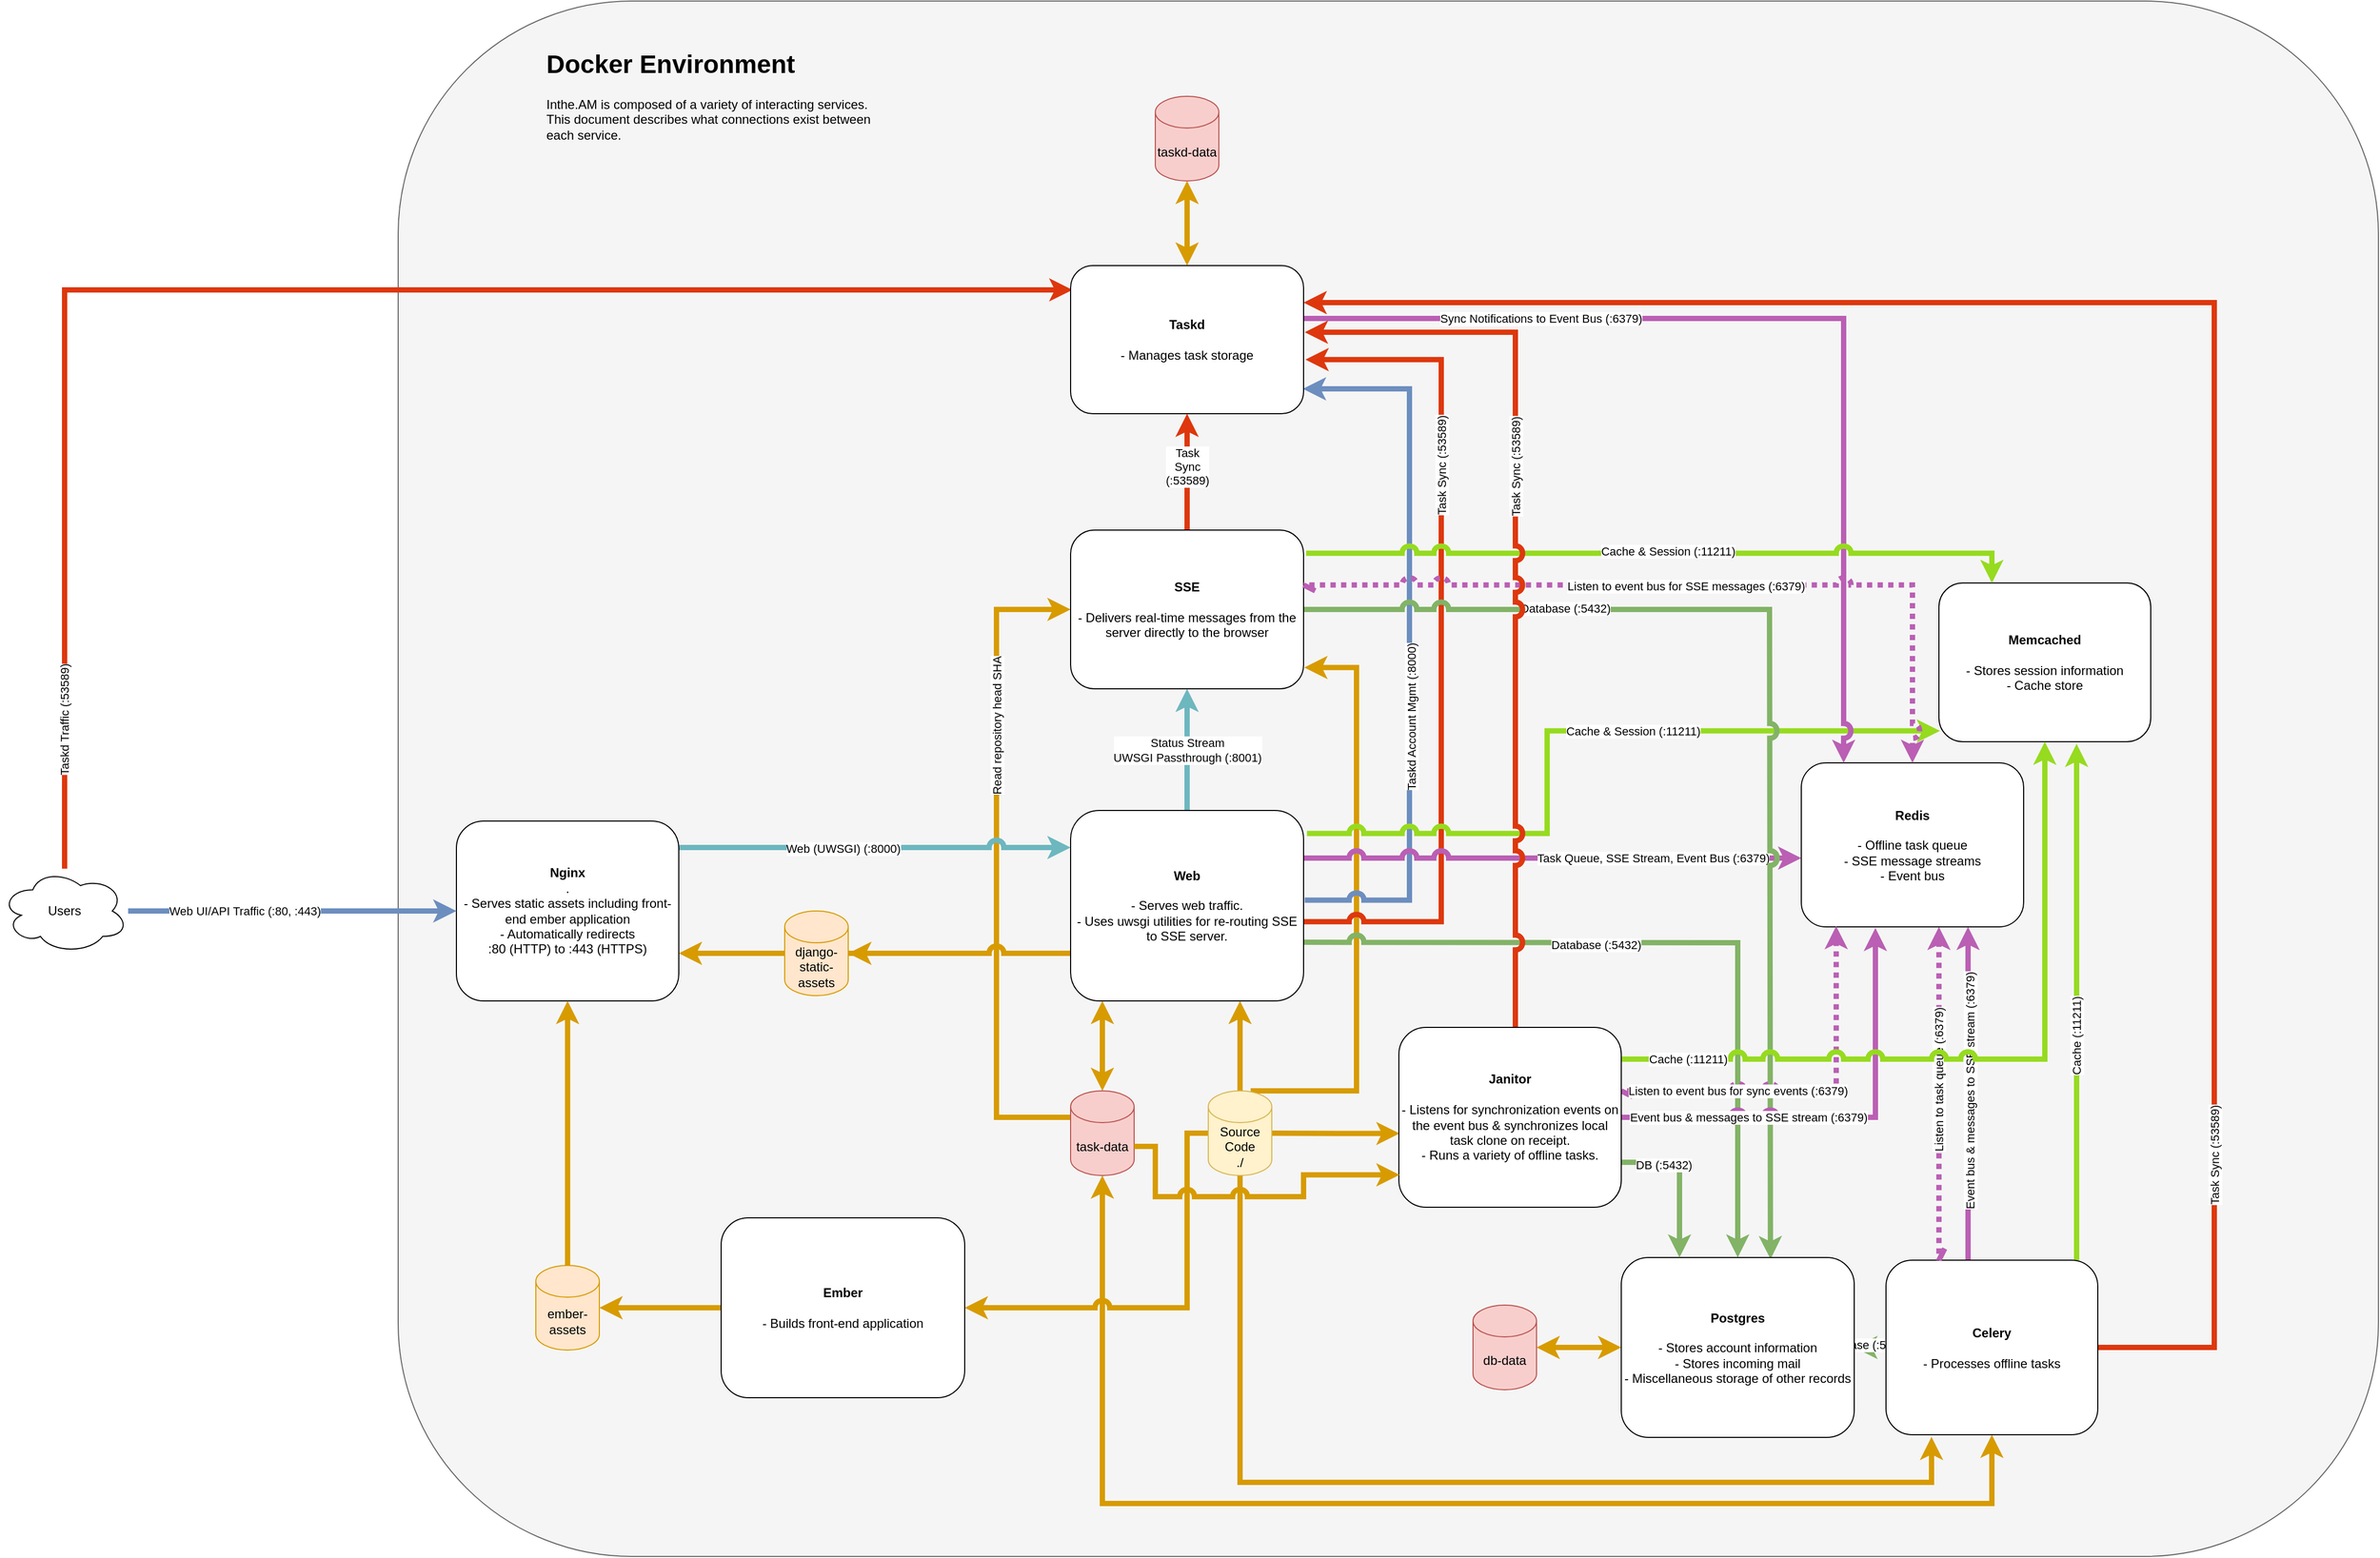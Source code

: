 <mxfile version="13.7.3" type="device"><diagram id="iLpxMVdcZX5njIN2VZt9" name="Page-1"><mxGraphModel dx="1831" dy="1663" grid="1" gridSize="10" guides="1" tooltips="1" connect="1" arrows="1" fold="1" page="1" pageScale="1" pageWidth="850" pageHeight="1100" math="0" shadow="0"><root><mxCell id="0"/><mxCell id="1" parent="0"/><mxCell id="GPJ3G2Bc2b333tE8UDa2-86" value="" style="rounded=1;whiteSpace=wrap;html=1;strokeColor=#666666;fillColor=#f5f5f5;fontColor=#333333;" parent="1" vertex="1"><mxGeometry x="-425" y="-1070" width="1870" height="1470" as="geometry"/></mxCell><mxCell id="GPJ3G2Bc2b333tE8UDa2-40" style="edgeStyle=elbowEdgeStyle;rounded=0;orthogonalLoop=1;jettySize=auto;html=1;entryX=1.003;entryY=0.866;entryDx=0;entryDy=0;entryPerimeter=0;startArrow=none;startFill=0;endArrow=classic;endFill=1;strokeWidth=5;fillColor=#ffe6cc;strokeColor=#d79b00;exitX=0.667;exitY=0;exitDx=0;exitDy=0;exitPerimeter=0;jumpStyle=arc;" parent="1" source="GPJ3G2Bc2b333tE8UDa2-30" target="GPJ3G2Bc2b333tE8UDa2-25" edge="1"><mxGeometry relative="1" as="geometry"><Array as="points"><mxPoint x="480" y="-90"/><mxPoint x="480" y="-80"/><mxPoint x="450" y="-460"/><mxPoint x="480" y="-400"/></Array></mxGeometry></mxCell><mxCell id="GPJ3G2Bc2b333tE8UDa2-78" style="edgeStyle=orthogonalEdgeStyle;rounded=0;sketch=0;orthogonalLoop=1;jettySize=auto;html=1;entryX=0.997;entryY=0.832;entryDx=0;entryDy=0;entryPerimeter=0;shadow=0;startArrow=none;startFill=0;endArrow=classic;endFill=1;strokeWidth=5;exitX=1.005;exitY=0.471;exitDx=0;exitDy=0;exitPerimeter=0;fillColor=#dae8fc;strokeColor=#6c8ebf;jumpStyle=arc;" parent="1" source="GPJ3G2Bc2b333tE8UDa2-10" target="GPJ3G2Bc2b333tE8UDa2-71" edge="1"><mxGeometry relative="1" as="geometry"><Array as="points"><mxPoint x="530" y="-220"/><mxPoint x="530" y="-703"/></Array></mxGeometry></mxCell><mxCell id="GPJ3G2Bc2b333tE8UDa2-79" value="Taskd Account Mgmt (:8000)" style="edgeLabel;html=1;align=center;verticalAlign=middle;resizable=0;points=[];horizontal=0;" parent="GPJ3G2Bc2b333tE8UDa2-78" vertex="1" connectable="0"><mxGeometry x="-0.204" y="-2" relative="1" as="geometry"><mxPoint as="offset"/></mxGeometry></mxCell><mxCell id="GPJ3G2Bc2b333tE8UDa2-76" style="edgeStyle=orthogonalEdgeStyle;rounded=0;sketch=0;orthogonalLoop=1;jettySize=auto;html=1;shadow=0;startArrow=classic;startFill=1;endArrow=none;endFill=0;strokeWidth=5;exitX=1.008;exitY=0.635;exitDx=0;exitDy=0;fillColor=#60a917;strokeColor=#DE370D;exitPerimeter=0;jumpStyle=arc;entryX=0.996;entryY=0.584;entryDx=0;entryDy=0;entryPerimeter=0;" parent="1" source="GPJ3G2Bc2b333tE8UDa2-71" target="GPJ3G2Bc2b333tE8UDa2-10" edge="1"><mxGeometry relative="1" as="geometry"><Array as="points"><mxPoint x="560" y="-731"/><mxPoint x="560" y="-200"/></Array><mxPoint x="435" y="-200" as="targetPoint"/></mxGeometry></mxCell><mxCell id="GPJ3G2Bc2b333tE8UDa2-77" value="Task Sync (:53589)" style="edgeLabel;html=1;align=center;verticalAlign=middle;resizable=0;points=[];horizontal=0;" parent="GPJ3G2Bc2b333tE8UDa2-76" vertex="1" connectable="0"><mxGeometry x="-0.258" y="-4" relative="1" as="geometry"><mxPoint x="4.0" y="-64.66" as="offset"/></mxGeometry></mxCell><mxCell id="GPJ3G2Bc2b333tE8UDa2-67" style="edgeStyle=orthogonalEdgeStyle;rounded=0;sketch=0;orthogonalLoop=1;jettySize=auto;html=1;entryX=0.5;entryY=1;entryDx=0;entryDy=0;entryPerimeter=0;shadow=0;startArrow=classic;startFill=1;endArrow=classic;endFill=1;strokeWidth=5;fillColor=#ffe6cc;strokeColor=#d79b00;exitX=0.5;exitY=1;exitDx=0;exitDy=0;jumpStyle=arc;" parent="1" source="GPJ3G2Bc2b333tE8UDa2-42" target="GPJ3G2Bc2b333tE8UDa2-27" edge="1"><mxGeometry relative="1" as="geometry"><Array as="points"><mxPoint x="1080" y="350"/><mxPoint x="240" y="350"/></Array></mxGeometry></mxCell><mxCell id="GPJ3G2Bc2b333tE8UDa2-66" style="edgeStyle=orthogonalEdgeStyle;rounded=0;sketch=0;orthogonalLoop=1;jettySize=auto;html=1;shadow=0;startArrow=none;startFill=0;endArrow=classic;endFill=1;strokeWidth=5;fillColor=#ffe6cc;strokeColor=#d79b00;exitX=0.5;exitY=1;exitDx=0;exitDy=0;exitPerimeter=0;entryX=0.215;entryY=1.012;entryDx=0;entryDy=0;entryPerimeter=0;jumpStyle=arc;" parent="1" source="GPJ3G2Bc2b333tE8UDa2-30" target="GPJ3G2Bc2b333tE8UDa2-42" edge="1"><mxGeometry relative="1" as="geometry"><Array as="points"><mxPoint x="370" y="330"/><mxPoint x="1023" y="330"/></Array></mxGeometry></mxCell><mxCell id="GPJ3G2Bc2b333tE8UDa2-39" style="edgeStyle=elbowEdgeStyle;rounded=0;orthogonalLoop=1;jettySize=auto;html=1;startArrow=none;startFill=0;endArrow=classic;endFill=1;strokeWidth=5;fillColor=#ffe6cc;strokeColor=#d79b00;jumpStyle=arc;" parent="1" target="GPJ3G2Bc2b333tE8UDa2-25" edge="1"><mxGeometry relative="1" as="geometry"><mxPoint x="190" y="-470" as="targetPoint"/><mxPoint x="250" y="-15" as="sourcePoint"/><Array as="points"><mxPoint x="140" y="-65"/><mxPoint x="80" y="-65"/><mxPoint x="260" y="-375"/><mxPoint x="170" y="-75"/><mxPoint x="140" y="-355"/></Array></mxGeometry></mxCell><mxCell id="GPJ3G2Bc2b333tE8UDa2-89" value="Read repository head SHA" style="edgeLabel;html=1;align=center;verticalAlign=middle;resizable=0;points=[];horizontal=0;" parent="GPJ3G2Bc2b333tE8UDa2-39" vertex="1" connectable="0"><mxGeometry x="-0.33" y="5" relative="1" as="geometry"><mxPoint x="5" y="-259" as="offset"/></mxGeometry></mxCell><mxCell id="GPJ3G2Bc2b333tE8UDa2-11" style="edgeStyle=elbowEdgeStyle;rounded=0;orthogonalLoop=1;jettySize=auto;html=1;strokeWidth=5;fillColor=#dae8fc;startArrow=none;startFill=0;strokeColor=#6DB7BF;jumpStyle=arc;" parent="1" source="GPJ3G2Bc2b333tE8UDa2-5" target="GPJ3G2Bc2b333tE8UDa2-10" edge="1"><mxGeometry relative="1" as="geometry"><Array as="points"><mxPoint x="60" y="-270"/></Array></mxGeometry></mxCell><mxCell id="GPJ3G2Bc2b333tE8UDa2-12" value="Web (UWSGI) (:8000)" style="edgeLabel;html=1;align=center;verticalAlign=middle;resizable=0;points=[];" parent="GPJ3G2Bc2b333tE8UDa2-11" vertex="1" connectable="0"><mxGeometry x="-0.317" y="-1" relative="1" as="geometry"><mxPoint x="28.33" as="offset"/></mxGeometry></mxCell><mxCell id="GPJ3G2Bc2b333tE8UDa2-21" style="edgeStyle=elbowEdgeStyle;rounded=0;orthogonalLoop=1;jettySize=auto;html=1;strokeWidth=5;endArrow=none;endFill=0;startArrow=classic;startFill=1;fillColor=#ffe6cc;strokeColor=#d79b00;" parent="1" source="GPJ3G2Bc2b333tE8UDa2-5" target="GPJ3G2Bc2b333tE8UDa2-19" edge="1"><mxGeometry relative="1" as="geometry"><Array as="points"><mxPoint x="30" y="-170"/></Array></mxGeometry></mxCell><mxCell id="GPJ3G2Bc2b333tE8UDa2-5" value="&lt;b&gt;Nginx&lt;/b&gt;&lt;br&gt;.&lt;br&gt;- Serves static assets including front-end ember application&lt;br&gt;- Automatically redirects&lt;br&gt;:80 (HTTP) to :443 (HTTPS)" style="rounded=1;whiteSpace=wrap;html=1;" parent="1" vertex="1"><mxGeometry x="-370" y="-295" width="210" height="170" as="geometry"/></mxCell><mxCell id="GPJ3G2Bc2b333tE8UDa2-7" style="edgeStyle=elbowEdgeStyle;rounded=0;orthogonalLoop=1;jettySize=auto;html=1;strokeWidth=5;fillColor=#dae8fc;strokeColor=#6c8ebf;startArrow=none;startFill=0;" parent="1" source="GPJ3G2Bc2b333tE8UDa2-6" target="GPJ3G2Bc2b333tE8UDa2-5" edge="1"><mxGeometry relative="1" as="geometry"/></mxCell><mxCell id="GPJ3G2Bc2b333tE8UDa2-8" value="Web UI/API Traffic (:80, :443)" style="edgeLabel;html=1;align=center;verticalAlign=middle;resizable=0;points=[];" parent="GPJ3G2Bc2b333tE8UDa2-7" vertex="1" connectable="0"><mxGeometry x="-0.357" y="2" relative="1" as="geometry"><mxPoint x="10.57" y="2" as="offset"/></mxGeometry></mxCell><mxCell id="GPJ3G2Bc2b333tE8UDa2-74" style="edgeStyle=orthogonalEdgeStyle;rounded=0;sketch=0;orthogonalLoop=1;jettySize=auto;html=1;entryX=0.008;entryY=0.164;entryDx=0;entryDy=0;shadow=0;startArrow=none;startFill=0;endArrow=classic;endFill=1;strokeWidth=5;fillColor=#60a917;strokeColor=#DE370D;entryPerimeter=0;" parent="1" source="GPJ3G2Bc2b333tE8UDa2-6" target="GPJ3G2Bc2b333tE8UDa2-71" edge="1"><mxGeometry relative="1" as="geometry"><Array as="points"><mxPoint x="-740" y="-797"/></Array></mxGeometry></mxCell><mxCell id="GPJ3G2Bc2b333tE8UDa2-75" value="Taskd Traffic (:53589)" style="edgeLabel;html=1;align=center;verticalAlign=middle;resizable=0;points=[];horizontal=0;" parent="GPJ3G2Bc2b333tE8UDa2-74" vertex="1" connectable="0"><mxGeometry x="-0.31" y="-275" relative="1" as="geometry"><mxPoint x="-275.06" y="376.44" as="offset"/></mxGeometry></mxCell><mxCell id="GPJ3G2Bc2b333tE8UDa2-6" value="Users" style="ellipse;shape=cloud;whiteSpace=wrap;html=1;" parent="1" vertex="1"><mxGeometry x="-800" y="-250" width="120" height="80" as="geometry"/></mxCell><mxCell id="GPJ3G2Bc2b333tE8UDa2-24" style="edgeStyle=elbowEdgeStyle;rounded=0;orthogonalLoop=1;jettySize=auto;html=1;startArrow=none;startFill=0;endArrow=classic;endFill=1;strokeWidth=5;fillColor=#ffe6cc;strokeColor=#d79b00;exitX=0;exitY=0.75;exitDx=0;exitDy=0;jumpStyle=arc;" parent="1" source="GPJ3G2Bc2b333tE8UDa2-10" target="GPJ3G2Bc2b333tE8UDa2-19" edge="1"><mxGeometry relative="1" as="geometry"/></mxCell><mxCell id="GPJ3G2Bc2b333tE8UDa2-26" value="Status Stream&lt;br&gt;UWSGI Passthrough (:8001)" style="edgeStyle=elbowEdgeStyle;rounded=0;orthogonalLoop=1;jettySize=auto;html=1;startArrow=none;startFill=0;endArrow=classic;strokeWidth=5;fillColor=#dae8fc;strokeColor=#6DB7BF;" parent="1" source="GPJ3G2Bc2b333tE8UDa2-10" target="GPJ3G2Bc2b333tE8UDa2-25" edge="1"><mxGeometry relative="1" as="geometry"/></mxCell><mxCell id="GPJ3G2Bc2b333tE8UDa2-29" style="edgeStyle=elbowEdgeStyle;rounded=0;orthogonalLoop=1;jettySize=auto;html=1;startArrow=classic;startFill=1;endArrow=classic;endFill=1;strokeWidth=5;fillColor=#ffe6cc;strokeColor=#d79b00;" parent="1" source="GPJ3G2Bc2b333tE8UDa2-10" target="GPJ3G2Bc2b333tE8UDa2-27" edge="1"><mxGeometry relative="1" as="geometry"/></mxCell><mxCell id="GPJ3G2Bc2b333tE8UDa2-31" style="edgeStyle=elbowEdgeStyle;rounded=0;orthogonalLoop=1;jettySize=auto;html=1;startArrow=classic;startFill=1;endArrow=none;endFill=0;strokeWidth=5;fillColor=#ffe6cc;strokeColor=#d79b00;" parent="1" source="GPJ3G2Bc2b333tE8UDa2-10" target="GPJ3G2Bc2b333tE8UDa2-30" edge="1"><mxGeometry relative="1" as="geometry"/></mxCell><mxCell id="GPJ3G2Bc2b333tE8UDa2-33" style="rounded=0;orthogonalLoop=1;jettySize=auto;html=1;startArrow=none;startFill=0;endArrow=classic;endFill=1;strokeWidth=5;fillColor=#b0e3e6;strokeColor=#96DB1F;edgeStyle=orthogonalEdgeStyle;entryX=0.005;entryY=0.932;entryDx=0;entryDy=0;exitX=1.011;exitY=0.14;exitDx=0;exitDy=0;exitPerimeter=0;elbow=vertical;entryPerimeter=0;jumpStyle=arc;" parent="1" target="GPJ3G2Bc2b333tE8UDa2-32" edge="1"><mxGeometry relative="1" as="geometry"><mxPoint x="433.22" y="-283.3" as="sourcePoint"/><mxPoint x="690.0" y="-470.0" as="targetPoint"/><Array as="points"><mxPoint x="660" y="-283"/><mxPoint x="660" y="-380"/></Array></mxGeometry></mxCell><mxCell id="GPJ3G2Bc2b333tE8UDa2-34" value="Cache &amp;amp; Session (:11211)" style="edgeLabel;html=1;align=center;verticalAlign=middle;resizable=0;points=[];horizontal=1;" parent="GPJ3G2Bc2b333tE8UDa2-33" vertex="1" connectable="0"><mxGeometry x="0.131" y="2" relative="1" as="geometry"><mxPoint x="11.26" y="2.18" as="offset"/></mxGeometry></mxCell><mxCell id="GPJ3G2Bc2b333tE8UDa2-53" style="edgeStyle=elbowEdgeStyle;rounded=0;sketch=0;orthogonalLoop=1;jettySize=auto;html=1;shadow=0;startArrow=none;startFill=0;endArrow=classic;endFill=1;strokeWidth=5;fillColor=#d0cee2;strokeColor=#BA5FB4;jumpStyle=arc;" parent="1" source="GPJ3G2Bc2b333tE8UDa2-10" target="GPJ3G2Bc2b333tE8UDa2-45" edge="1"><mxGeometry relative="1" as="geometry"><mxPoint x="868" y="-215" as="targetPoint"/><Array as="points"><mxPoint x="800" y="-260"/><mxPoint x="830" y="-230"/><mxPoint x="790" y="-230"/></Array></mxGeometry></mxCell><mxCell id="GPJ3G2Bc2b333tE8UDa2-54" value="Task Queue, SSE Stream, Event Bus (:6379)" style="edgeLabel;html=1;align=center;verticalAlign=middle;resizable=0;points=[];horizontal=1;" parent="GPJ3G2Bc2b333tE8UDa2-53" vertex="1" connectable="0"><mxGeometry x="-0.149" y="1" relative="1" as="geometry"><mxPoint x="130" y="1.0" as="offset"/></mxGeometry></mxCell><mxCell id="GPJ3G2Bc2b333tE8UDa2-60" style="edgeStyle=orthogonalEdgeStyle;rounded=0;sketch=0;orthogonalLoop=1;jettySize=auto;html=1;entryX=0.5;entryY=0;entryDx=0;entryDy=0;shadow=0;startArrow=none;startFill=0;endArrow=classic;endFill=1;strokeWidth=5;fillColor=#d5e8d4;strokeColor=#82b366;exitX=0.998;exitY=0.692;exitDx=0;exitDy=0;exitPerimeter=0;jumpStyle=arc;" parent="1" source="GPJ3G2Bc2b333tE8UDa2-10" target="GPJ3G2Bc2b333tE8UDa2-58" edge="1"><mxGeometry relative="1" as="geometry"><Array as="points"><mxPoint x="431" y="-180"/><mxPoint x="840" y="-180"/></Array></mxGeometry></mxCell><mxCell id="GPJ3G2Bc2b333tE8UDa2-61" value="Database (:5432)" style="edgeLabel;html=1;align=center;verticalAlign=middle;resizable=0;points=[];" parent="GPJ3G2Bc2b333tE8UDa2-60" vertex="1" connectable="0"><mxGeometry x="-0.114" y="-2" relative="1" as="geometry"><mxPoint x="-37.24" as="offset"/></mxGeometry></mxCell><mxCell id="GPJ3G2Bc2b333tE8UDa2-10" value="&lt;b&gt;Web&lt;/b&gt;&lt;br&gt;&lt;br&gt;- Serves web traffic.&lt;br&gt;- Uses uwsgi utilities for re-routing SSE to SSE server." style="rounded=1;whiteSpace=wrap;html=1;strokeColor=#000000;glass=0;shadow=0;sketch=0;" parent="1" vertex="1"><mxGeometry x="210" y="-305" width="220" height="180" as="geometry"/></mxCell><mxCell id="GPJ3G2Bc2b333tE8UDa2-19" value="django-static-assets" style="shape=cylinder3;whiteSpace=wrap;html=1;boundedLbl=1;backgroundOutline=1;size=15;strokeColor=#d79b00;fillColor=#ffe6cc;" parent="1" vertex="1"><mxGeometry x="-60" y="-210" width="60" height="80" as="geometry"/></mxCell><mxCell id="GPJ3G2Bc2b333tE8UDa2-62" style="edgeStyle=orthogonalEdgeStyle;rounded=0;sketch=0;orthogonalLoop=1;jettySize=auto;html=1;entryX=0.641;entryY=0.009;entryDx=0;entryDy=0;shadow=0;startArrow=none;startFill=0;endArrow=classic;endFill=1;strokeWidth=5;fillColor=#d5e8d4;strokeColor=#82b366;jumpStyle=arc;entryPerimeter=0;" parent="1" source="GPJ3G2Bc2b333tE8UDa2-25" target="GPJ3G2Bc2b333tE8UDa2-58" edge="1"><mxGeometry relative="1" as="geometry"><Array as="points"><mxPoint x="870" y="-495"/><mxPoint x="870" y="117"/><mxPoint x="871" y="117"/></Array></mxGeometry></mxCell><mxCell id="GPJ3G2Bc2b333tE8UDa2-63" value="Database (:5432)" style="edgeLabel;html=1;align=center;verticalAlign=middle;resizable=0;points=[];" parent="GPJ3G2Bc2b333tE8UDa2-62" vertex="1" connectable="0"><mxGeometry x="-0.532" y="2" relative="1" as="geometry"><mxPoint y="1" as="offset"/></mxGeometry></mxCell><mxCell id="GPJ3G2Bc2b333tE8UDa2-82" style="edgeStyle=orthogonalEdgeStyle;rounded=0;sketch=0;orthogonalLoop=1;jettySize=auto;html=1;shadow=0;startArrow=none;startFill=0;endArrow=classic;endFill=1;strokeWidth=5;fillColor=#60a917;strokeColor=#DE370D;" parent="1" source="GPJ3G2Bc2b333tE8UDa2-25" target="GPJ3G2Bc2b333tE8UDa2-71" edge="1"><mxGeometry relative="1" as="geometry"><Array as="points"><mxPoint x="320" y="-620"/><mxPoint x="320" y="-620"/></Array></mxGeometry></mxCell><mxCell id="GPJ3G2Bc2b333tE8UDa2-83" value="Task&lt;br&gt;Sync&lt;br&gt;(:53589)" style="edgeLabel;html=1;align=center;verticalAlign=middle;resizable=0;points=[];horizontal=1;" parent="GPJ3G2Bc2b333tE8UDa2-82" vertex="1" connectable="0"><mxGeometry x="0.255" y="-4" relative="1" as="geometry"><mxPoint x="-4" y="9" as="offset"/></mxGeometry></mxCell><mxCell id="GPJ3G2Bc2b333tE8UDa2-25" value="&lt;b&gt;SSE&lt;/b&gt;&lt;br&gt;&lt;br&gt;- Delivers real-time messages from the server directly to the browser" style="rounded=1;whiteSpace=wrap;html=1;strokeColor=#000000;" parent="1" vertex="1"><mxGeometry x="210" y="-570" width="220" height="150" as="geometry"/></mxCell><mxCell id="GPJ3G2Bc2b333tE8UDa2-27" value="task-data" style="shape=cylinder3;whiteSpace=wrap;html=1;boundedLbl=1;backgroundOutline=1;size=15;strokeColor=#b85450;fillColor=#f8cecc;" parent="1" vertex="1"><mxGeometry x="210" y="-40" width="60" height="80" as="geometry"/></mxCell><mxCell id="bzASbfmtqTsTccCu9mfn-10" style="edgeStyle=orthogonalEdgeStyle;rounded=0;orthogonalLoop=1;jettySize=auto;html=1;entryX=1;entryY=0.5;entryDx=0;entryDy=0;startArrow=none;startFill=0;endArrow=classic;endFill=1;strokeColor=#d79b00;shadow=0;strokeWidth=5;fillColor=#ffe6cc;sketch=0;jumpStyle=arc;" parent="1" source="GPJ3G2Bc2b333tE8UDa2-30" target="bzASbfmtqTsTccCu9mfn-5" edge="1"><mxGeometry relative="1" as="geometry"><Array as="points"><mxPoint x="320"/><mxPoint x="320" y="165"/></Array></mxGeometry></mxCell><mxCell id="kipiHJ6kY5cZM4TMSaFi-3" style="edgeStyle=elbowEdgeStyle;rounded=0;orthogonalLoop=1;jettySize=auto;html=1;startArrow=classic;startFill=1;endArrow=none;endFill=0;strokeColor=#d79b00;strokeWidth=5;fillColor=#ffe6cc;exitX=0.003;exitY=0.59;exitDx=0;exitDy=0;exitPerimeter=0;" edge="1" parent="1" source="kipiHJ6kY5cZM4TMSaFi-1" target="GPJ3G2Bc2b333tE8UDa2-30"><mxGeometry relative="1" as="geometry"/></mxCell><mxCell id="GPJ3G2Bc2b333tE8UDa2-30" value="Source Code&lt;br&gt;./" style="shape=cylinder3;whiteSpace=wrap;html=1;boundedLbl=1;backgroundOutline=1;size=15;strokeColor=#d6b656;fillColor=#fff2cc;" parent="1" vertex="1"><mxGeometry x="340" y="-40" width="60" height="80" as="geometry"/></mxCell><mxCell id="GPJ3G2Bc2b333tE8UDa2-32" value="&lt;b&gt;Memcached&lt;/b&gt;&lt;br&gt;&lt;br&gt;- Stores session information&lt;br&gt;- Cache store" style="rounded=1;whiteSpace=wrap;html=1;strokeColor=#000000;" parent="1" vertex="1"><mxGeometry x="1030" y="-520" width="200" height="150" as="geometry"/></mxCell><mxCell id="GPJ3G2Bc2b333tE8UDa2-43" style="edgeStyle=orthogonalEdgeStyle;rounded=0;orthogonalLoop=1;jettySize=auto;html=1;startArrow=none;startFill=0;endArrow=classic;endFill=1;strokeWidth=5;fillColor=#b0e3e6;strokeColor=#96DB1F;" parent="1" source="GPJ3G2Bc2b333tE8UDa2-42" edge="1"><mxGeometry relative="1" as="geometry"><mxPoint x="1160" y="-368" as="targetPoint"/><Array as="points"><mxPoint x="1160" y="-368"/></Array></mxGeometry></mxCell><mxCell id="GPJ3G2Bc2b333tE8UDa2-44" value="Cache&amp;nbsp;(:11211)" style="edgeLabel;html=1;align=center;verticalAlign=middle;resizable=0;points=[];horizontal=0;" parent="GPJ3G2Bc2b333tE8UDa2-43" vertex="1" connectable="0"><mxGeometry x="-0.325" y="2" relative="1" as="geometry"><mxPoint x="1.97" y="-47.24" as="offset"/></mxGeometry></mxCell><mxCell id="GPJ3G2Bc2b333tE8UDa2-64" style="edgeStyle=orthogonalEdgeStyle;rounded=0;sketch=0;orthogonalLoop=1;jettySize=auto;html=1;entryX=1;entryY=0.5;entryDx=0;entryDy=0;shadow=0;startArrow=none;startFill=0;endArrow=classic;endFill=1;strokeWidth=5;fillColor=#d5e8d4;strokeColor=#82b366;exitX=0;exitY=0.5;exitDx=0;exitDy=0;" parent="1" source="GPJ3G2Bc2b333tE8UDa2-42" target="GPJ3G2Bc2b333tE8UDa2-58" edge="1"><mxGeometry relative="1" as="geometry"><mxPoint x="970" y="205" as="sourcePoint"/></mxGeometry></mxCell><mxCell id="GPJ3G2Bc2b333tE8UDa2-65" value="Database (:5432)" style="edgeLabel;html=1;align=center;verticalAlign=middle;resizable=0;points=[];horizontal=1;" parent="GPJ3G2Bc2b333tE8UDa2-64" vertex="1" connectable="0"><mxGeometry x="-0.346" y="3" relative="1" as="geometry"><mxPoint x="-11" y="-5.5" as="offset"/></mxGeometry></mxCell><mxCell id="GPJ3G2Bc2b333tE8UDa2-80" style="edgeStyle=orthogonalEdgeStyle;rounded=0;sketch=0;orthogonalLoop=1;jettySize=auto;html=1;entryX=1;entryY=0.25;entryDx=0;entryDy=0;shadow=0;startArrow=none;startFill=0;endArrow=classic;endFill=1;strokeWidth=5;fillColor=#60a917;strokeColor=#DE370D;" parent="1" source="GPJ3G2Bc2b333tE8UDa2-42" target="GPJ3G2Bc2b333tE8UDa2-71" edge="1"><mxGeometry relative="1" as="geometry"><Array as="points"><mxPoint x="1290" y="203"/><mxPoint x="1290" y="-785"/></Array></mxGeometry></mxCell><mxCell id="GPJ3G2Bc2b333tE8UDa2-81" value="Task Sync (:53589)" style="edgeLabel;html=1;align=center;verticalAlign=middle;resizable=0;points=[];horizontal=0;" parent="GPJ3G2Bc2b333tE8UDa2-80" vertex="1" connectable="0"><mxGeometry x="-0.702" y="-5" relative="1" as="geometry"><mxPoint x="-5.03" as="offset"/></mxGeometry></mxCell><mxCell id="bzASbfmtqTsTccCu9mfn-3" style="edgeStyle=elbowEdgeStyle;rounded=0;orthogonalLoop=1;jettySize=auto;html=1;startArrow=none;startFill=0;endArrow=classic;endFill=1;strokeColor=#BA5FB4;entryX=0.75;entryY=1;entryDx=0;entryDy=0;shadow=0;strokeWidth=5;fillColor=#d0cee2;sketch=0;" parent="1" source="GPJ3G2Bc2b333tE8UDa2-42" target="GPJ3G2Bc2b333tE8UDa2-45" edge="1"><mxGeometry relative="1" as="geometry"/></mxCell><mxCell id="bzASbfmtqTsTccCu9mfn-4" value="Event bus &amp;amp; messages to SSE stream (:6379)" style="edgeLabel;html=1;align=center;verticalAlign=middle;resizable=0;points=[];horizontal=0;" parent="bzASbfmtqTsTccCu9mfn-3" vertex="1" connectable="0"><mxGeometry x="0.215" y="-2" relative="1" as="geometry"><mxPoint y="32" as="offset"/></mxGeometry></mxCell><mxCell id="GPJ3G2Bc2b333tE8UDa2-42" value="&lt;b&gt;Celery&lt;/b&gt;&lt;br&gt;&lt;br&gt;- Processes offline tasks" style="rounded=1;whiteSpace=wrap;html=1;strokeColor=#000000;" parent="1" vertex="1"><mxGeometry x="980" y="120" width="200" height="165" as="geometry"/></mxCell><mxCell id="GPJ3G2Bc2b333tE8UDa2-46" style="edgeStyle=elbowEdgeStyle;rounded=0;orthogonalLoop=1;jettySize=auto;html=1;startArrow=classic;startFill=1;endArrow=openAsync;endFill=0;strokeWidth=5;fillColor=#d0cee2;strokeColor=#BA5FB4;shadow=0;sketch=0;dashed=1;dashPattern=1 1;" parent="1" source="GPJ3G2Bc2b333tE8UDa2-45" target="GPJ3G2Bc2b333tE8UDa2-42" edge="1"><mxGeometry relative="1" as="geometry"><Array as="points"><mxPoint x="1030" y="-160"/><mxPoint x="1000" y="40"/><mxPoint x="1070" y="70"/><mxPoint x="1015" y="60"/></Array></mxGeometry></mxCell><mxCell id="GPJ3G2Bc2b333tE8UDa2-47" value="Listen to task queue (:6379)" style="edgeLabel;html=1;align=center;verticalAlign=middle;resizable=0;points=[];horizontal=0;" parent="GPJ3G2Bc2b333tE8UDa2-46" vertex="1" connectable="0"><mxGeometry x="-0.266" relative="1" as="geometry"><mxPoint x="-0.03" y="29.14" as="offset"/></mxGeometry></mxCell><mxCell id="GPJ3G2Bc2b333tE8UDa2-45" value="&lt;b&gt;Redis&lt;/b&gt;&lt;br&gt;&lt;br&gt;- Offline task queue&lt;br&gt;- SSE message streams&lt;br&gt;- Event bus" style="rounded=1;whiteSpace=wrap;html=1;strokeColor=#000000;" parent="1" vertex="1"><mxGeometry x="900" y="-350" width="210" height="155" as="geometry"/></mxCell><mxCell id="GPJ3G2Bc2b333tE8UDa2-69" style="edgeStyle=orthogonalEdgeStyle;rounded=0;sketch=0;orthogonalLoop=1;jettySize=auto;html=1;entryX=1;entryY=0.5;entryDx=0;entryDy=0;entryPerimeter=0;shadow=0;startArrow=classic;startFill=1;endArrow=classic;endFill=1;strokeWidth=5;fillColor=#ffe6cc;strokeColor=#d79b00;" parent="1" source="GPJ3G2Bc2b333tE8UDa2-58" target="GPJ3G2Bc2b333tE8UDa2-68" edge="1"><mxGeometry relative="1" as="geometry"/></mxCell><mxCell id="GPJ3G2Bc2b333tE8UDa2-58" value="&lt;b&gt;Postgres&lt;/b&gt;&lt;br&gt;&lt;br&gt;- Stores account information&lt;br&gt;- Stores incoming mail&lt;br&gt;- Miscellaneous storage of other records" style="rounded=1;whiteSpace=wrap;html=1;strokeColor=#000000;" parent="1" vertex="1"><mxGeometry x="730" y="117.5" width="220" height="170" as="geometry"/></mxCell><mxCell id="GPJ3G2Bc2b333tE8UDa2-68" value="db-data" style="shape=cylinder3;whiteSpace=wrap;html=1;boundedLbl=1;backgroundOutline=1;size=15;strokeColor=#b85450;fillColor=#f8cecc;" parent="1" vertex="1"><mxGeometry x="590" y="162.5" width="60" height="80" as="geometry"/></mxCell><mxCell id="GPJ3G2Bc2b333tE8UDa2-73" style="edgeStyle=orthogonalEdgeStyle;rounded=0;sketch=0;orthogonalLoop=1;jettySize=auto;html=1;shadow=0;startArrow=classic;startFill=1;endArrow=classic;endFill=1;strokeWidth=5;fillColor=#ffe6cc;strokeColor=#d79b00;" parent="1" source="GPJ3G2Bc2b333tE8UDa2-71" target="GPJ3G2Bc2b333tE8UDa2-72" edge="1"><mxGeometry relative="1" as="geometry"/></mxCell><mxCell id="GPJ3G2Bc2b333tE8UDa2-84" style="edgeStyle=orthogonalEdgeStyle;rounded=0;sketch=0;orthogonalLoop=1;jettySize=auto;html=1;shadow=0;startArrow=none;startFill=0;endArrow=classic;endFill=1;strokeWidth=5;fillColor=#d0cee2;strokeColor=#BA5FB4;jumpStyle=arc;" parent="1" source="GPJ3G2Bc2b333tE8UDa2-71" target="GPJ3G2Bc2b333tE8UDa2-45" edge="1"><mxGeometry relative="1" as="geometry"><Array as="points"><mxPoint x="940" y="-770"/></Array></mxGeometry></mxCell><mxCell id="GPJ3G2Bc2b333tE8UDa2-85" value="Sync Notifications to Event Bus (:6379)" style="edgeLabel;html=1;align=center;verticalAlign=middle;resizable=0;points=[];" parent="GPJ3G2Bc2b333tE8UDa2-84" vertex="1" connectable="0"><mxGeometry x="-0.542" y="-1" relative="1" as="geometry"><mxPoint x="11.18" y="-1.06" as="offset"/></mxGeometry></mxCell><mxCell id="GPJ3G2Bc2b333tE8UDa2-71" value="&lt;b&gt;Taskd&lt;/b&gt;&lt;br&gt;&lt;br&gt;- Manages task storage" style="rounded=1;whiteSpace=wrap;html=1;strokeColor=#000000;" parent="1" vertex="1"><mxGeometry x="210" y="-820" width="220" height="140" as="geometry"/></mxCell><mxCell id="GPJ3G2Bc2b333tE8UDa2-72" value="taskd-data" style="shape=cylinder3;whiteSpace=wrap;html=1;boundedLbl=1;backgroundOutline=1;size=15;strokeColor=#b85450;fillColor=#f8cecc;" parent="1" vertex="1"><mxGeometry x="290" y="-980" width="60" height="80" as="geometry"/></mxCell><mxCell id="GPJ3G2Bc2b333tE8UDa2-87" value="&lt;h1&gt;Docker Environment&lt;/h1&gt;&lt;p&gt;Inthe.AM is composed of a variety of interacting services.&amp;nbsp; This document describes what connections exist between each service.&lt;/p&gt;" style="text;html=1;strokeColor=none;fillColor=none;spacing=5;spacingTop=-20;whiteSpace=wrap;overflow=hidden;rounded=0;" parent="1" vertex="1"><mxGeometry x="-290" y="-1030" width="320" height="120" as="geometry"/></mxCell><mxCell id="bzASbfmtqTsTccCu9mfn-7" style="edgeStyle=orthogonalEdgeStyle;rounded=0;orthogonalLoop=1;jettySize=auto;html=1;entryX=1;entryY=0.5;entryDx=0;entryDy=0;entryPerimeter=0;startArrow=none;startFill=0;endArrow=classic;endFill=1;strokeColor=#d79b00;strokeWidth=5;fillColor=#ffe6cc;" parent="1" source="bzASbfmtqTsTccCu9mfn-5" target="bzASbfmtqTsTccCu9mfn-6" edge="1"><mxGeometry relative="1" as="geometry"/></mxCell><mxCell id="bzASbfmtqTsTccCu9mfn-5" value="&lt;b&gt;Ember&lt;/b&gt;&lt;br&gt;&lt;br&gt;- Builds front-end application" style="rounded=1;whiteSpace=wrap;html=1;" parent="1" vertex="1"><mxGeometry x="-120" y="80" width="230" height="170" as="geometry"/></mxCell><mxCell id="bzASbfmtqTsTccCu9mfn-9" style="edgeStyle=orthogonalEdgeStyle;rounded=0;orthogonalLoop=1;jettySize=auto;html=1;entryX=0.5;entryY=1;entryDx=0;entryDy=0;startArrow=none;startFill=0;endArrow=classic;endFill=1;strokeColor=#d79b00;strokeWidth=5;fillColor=#ffe6cc;" parent="1" source="bzASbfmtqTsTccCu9mfn-6" target="GPJ3G2Bc2b333tE8UDa2-5" edge="1"><mxGeometry relative="1" as="geometry"/></mxCell><mxCell id="bzASbfmtqTsTccCu9mfn-6" value="ember-assets" style="shape=cylinder3;whiteSpace=wrap;html=1;boundedLbl=1;backgroundOutline=1;size=15;strokeColor=#d79b00;fillColor=#ffe6cc;" parent="1" vertex="1"><mxGeometry x="-295" y="125" width="60" height="80" as="geometry"/></mxCell><mxCell id="GPJ3G2Bc2b333tE8UDa2-55" style="edgeStyle=elbowEdgeStyle;rounded=0;sketch=0;orthogonalLoop=1;jettySize=auto;html=1;shadow=0;startArrow=classic;startFill=1;endArrow=openAsync;endFill=0;strokeWidth=5;exitX=0.5;exitY=0;exitDx=0;exitDy=0;fillColor=#d0cee2;strokeColor=#BA5FB4;entryX=1;entryY=0.346;entryDx=0;entryDy=0;entryPerimeter=0;dashed=1;dashPattern=1 1;jumpStyle=arc;" parent="1" source="GPJ3G2Bc2b333tE8UDa2-45" target="GPJ3G2Bc2b333tE8UDa2-25" edge="1"><mxGeometry relative="1" as="geometry"><mxPoint x="600" y="-70" as="sourcePoint"/><Array as="points"><mxPoint x="1005" y="-460"/><mxPoint x="965" y="-440"/></Array></mxGeometry></mxCell><mxCell id="GPJ3G2Bc2b333tE8UDa2-56" value="Listen to event bus for SSE messages (:6379)" style="edgeLabel;html=1;align=center;verticalAlign=middle;resizable=0;points=[];horizontal=1;" parent="GPJ3G2Bc2b333tE8UDa2-55" vertex="1" connectable="0"><mxGeometry x="-0.395" y="-3" relative="1" as="geometry"><mxPoint x="-157.27" y="4.25" as="offset"/></mxGeometry></mxCell><mxCell id="GPJ3G2Bc2b333tE8UDa2-36" style="rounded=0;orthogonalLoop=1;jettySize=auto;html=1;startArrow=none;startFill=0;endArrow=classic;endFill=1;strokeWidth=5;fillColor=#b0e3e6;edgeStyle=elbowEdgeStyle;exitX=1.011;exitY=0.146;exitDx=0;exitDy=0;exitPerimeter=0;entryX=0.25;entryY=0;entryDx=0;entryDy=0;strokeColor=#96DB1F;jumpStyle=arc;" parent="1" source="GPJ3G2Bc2b333tE8UDa2-25" target="GPJ3G2Bc2b333tE8UDa2-32" edge="1"><mxGeometry relative="1" as="geometry"><mxPoint x="430" y="-540" as="sourcePoint"/><mxPoint x="690" y="-540" as="targetPoint"/><Array as="points"><mxPoint x="1080" y="-530"/><mxPoint x="870" y="-510"/></Array></mxGeometry></mxCell><mxCell id="GPJ3G2Bc2b333tE8UDa2-37" value="Cache &amp;amp; Session (:11211)" style="edgeLabel;html=1;align=center;verticalAlign=middle;resizable=0;points=[];horizontal=1;" parent="GPJ3G2Bc2b333tE8UDa2-36" vertex="1" connectable="0"><mxGeometry x="0.183" y="-2" relative="1" as="geometry"><mxPoint x="-58.25" y="-3.9" as="offset"/></mxGeometry></mxCell><mxCell id="kipiHJ6kY5cZM4TMSaFi-5" style="edgeStyle=orthogonalEdgeStyle;rounded=0;jumpStyle=arc;orthogonalLoop=1;jettySize=auto;html=1;entryX=0.25;entryY=0;entryDx=0;entryDy=0;startArrow=none;startFill=0;endArrow=classic;endFill=1;strokeColor=#82b366;strokeWidth=5;fillColor=#d5e8d4;exitX=1;exitY=0.75;exitDx=0;exitDy=0;shadow=0;sketch=0;" edge="1" parent="1" source="kipiHJ6kY5cZM4TMSaFi-1" target="GPJ3G2Bc2b333tE8UDa2-58"><mxGeometry relative="1" as="geometry"/></mxCell><mxCell id="kipiHJ6kY5cZM4TMSaFi-6" value="DB (:5432)" style="edgeLabel;html=1;align=center;verticalAlign=middle;resizable=0;points=[];" vertex="1" connectable="0" parent="kipiHJ6kY5cZM4TMSaFi-5"><mxGeometry x="-0.329" y="-2" relative="1" as="geometry"><mxPoint x="-8.97" as="offset"/></mxGeometry></mxCell><mxCell id="kipiHJ6kY5cZM4TMSaFi-7" style="edgeStyle=orthogonalEdgeStyle;rounded=0;sketch=0;jumpStyle=arc;orthogonalLoop=1;jettySize=auto;html=1;shadow=0;startFill=0;endFill=1;strokeColor=#BA5FB4;strokeWidth=5;fillColor=#d0cee2;" edge="1" parent="1" source="kipiHJ6kY5cZM4TMSaFi-1"><mxGeometry relative="1" as="geometry"><mxPoint x="970" y="-194" as="targetPoint"/><Array as="points"><mxPoint x="970" y="-15"/><mxPoint x="970" y="-194"/></Array></mxGeometry></mxCell><mxCell id="kipiHJ6kY5cZM4TMSaFi-10" value="Event bus &amp;amp; messages to SSE stream (:6379)" style="edgeLabel;html=1;align=center;verticalAlign=middle;resizable=0;points=[];" vertex="1" connectable="0" parent="kipiHJ6kY5cZM4TMSaFi-7"><mxGeometry x="-0.746" y="-2" relative="1" as="geometry"><mxPoint x="66.86" y="-2.03" as="offset"/></mxGeometry></mxCell><mxCell id="kipiHJ6kY5cZM4TMSaFi-8" style="edgeStyle=orthogonalEdgeStyle;rounded=0;sketch=0;jumpStyle=arc;orthogonalLoop=1;jettySize=auto;html=1;shadow=0;startFill=1;endFill=0;strokeColor=#BA5FB4;strokeWidth=5;fillColor=#d0cee2;dashed=1;dashPattern=1 1;endArrow=openAsync;startArrow=classic;exitX=0.157;exitY=0.995;exitDx=0;exitDy=0;exitPerimeter=0;" edge="1" parent="1" source="GPJ3G2Bc2b333tE8UDa2-45" target="kipiHJ6kY5cZM4TMSaFi-1"><mxGeometry relative="1" as="geometry"><Array as="points"><mxPoint x="933" y="-40"/></Array></mxGeometry></mxCell><mxCell id="kipiHJ6kY5cZM4TMSaFi-11" value="Listen to event bus for sync events (:6379)" style="edgeLabel;html=1;align=center;verticalAlign=middle;resizable=0;points=[];" vertex="1" connectable="0" parent="kipiHJ6kY5cZM4TMSaFi-8"><mxGeometry x="0.677" y="1" relative="1" as="geometry"><mxPoint x="52.37" y="-1" as="offset"/></mxGeometry></mxCell><mxCell id="kipiHJ6kY5cZM4TMSaFi-9" style="edgeStyle=orthogonalEdgeStyle;rounded=0;jumpStyle=arc;orthogonalLoop=1;jettySize=auto;html=1;entryX=0.5;entryY=1;entryDx=0;entryDy=0;startFill=0;endFill=1;strokeColor=#96DB1F;strokeWidth=5;fillColor=#b0e3e6;" edge="1" parent="1" source="kipiHJ6kY5cZM4TMSaFi-1" target="GPJ3G2Bc2b333tE8UDa2-32"><mxGeometry relative="1" as="geometry"><Array as="points"><mxPoint x="1130" y="-70"/></Array></mxGeometry></mxCell><mxCell id="kipiHJ6kY5cZM4TMSaFi-12" value="Cache (:11211)" style="edgeLabel;html=1;align=center;verticalAlign=middle;resizable=0;points=[];" vertex="1" connectable="0" parent="kipiHJ6kY5cZM4TMSaFi-9"><mxGeometry x="-0.822" relative="1" as="geometry"><mxPoint as="offset"/></mxGeometry></mxCell><mxCell id="kipiHJ6kY5cZM4TMSaFi-13" style="edgeStyle=orthogonalEdgeStyle;rounded=0;sketch=0;jumpStyle=arc;orthogonalLoop=1;jettySize=auto;html=1;shadow=0;startFill=1;endFill=0;strokeColor=#DE370D;strokeWidth=5;fillColor=#60a917;endArrow=none;startArrow=classic;exitX=1.005;exitY=0.45;exitDx=0;exitDy=0;exitPerimeter=0;" edge="1" parent="1" source="GPJ3G2Bc2b333tE8UDa2-71" target="kipiHJ6kY5cZM4TMSaFi-1"><mxGeometry relative="1" as="geometry"><Array as="points"><mxPoint x="630" y="-757"/></Array></mxGeometry></mxCell><mxCell id="kipiHJ6kY5cZM4TMSaFi-14" value="Task Sync (:53589)" style="edgeLabel;html=1;align=center;verticalAlign=middle;resizable=0;points=[];horizontal=0;" vertex="1" connectable="0" parent="kipiHJ6kY5cZM4TMSaFi-13"><mxGeometry x="-0.152" y="-3" relative="1" as="geometry"><mxPoint x="3" y="-36.96" as="offset"/></mxGeometry></mxCell><mxCell id="kipiHJ6kY5cZM4TMSaFi-1" value="&lt;b&gt;Janitor&lt;/b&gt;&lt;br&gt;&lt;br&gt;- Listens for synchronization events on the event bus &amp;amp; synchronizes local task clone on receipt.&lt;br&gt;- Runs a variety of offline tasks." style="rounded=1;whiteSpace=wrap;html=1;" vertex="1" parent="1"><mxGeometry x="520" y="-100" width="210" height="170" as="geometry"/></mxCell><mxCell id="kipiHJ6kY5cZM4TMSaFi-4" style="edgeStyle=orthogonalEdgeStyle;rounded=0;orthogonalLoop=1;jettySize=auto;html=1;startArrow=classic;startFill=1;endArrow=none;endFill=0;strokeColor=#d79b00;strokeWidth=5;fillColor=#ffe6cc;exitX=0.003;exitY=0.82;exitDx=0;exitDy=0;exitPerimeter=0;entryX=1;entryY=0;entryDx=0;entryDy=52.5;entryPerimeter=0;jumpStyle=arc;" edge="1" parent="1" source="kipiHJ6kY5cZM4TMSaFi-1" target="GPJ3G2Bc2b333tE8UDa2-27"><mxGeometry relative="1" as="geometry"><Array as="points"><mxPoint x="430" y="39"/><mxPoint x="430" y="60"/><mxPoint x="290" y="60"/><mxPoint x="290" y="13"/></Array></mxGeometry></mxCell></root></mxGraphModel></diagram></mxfile>